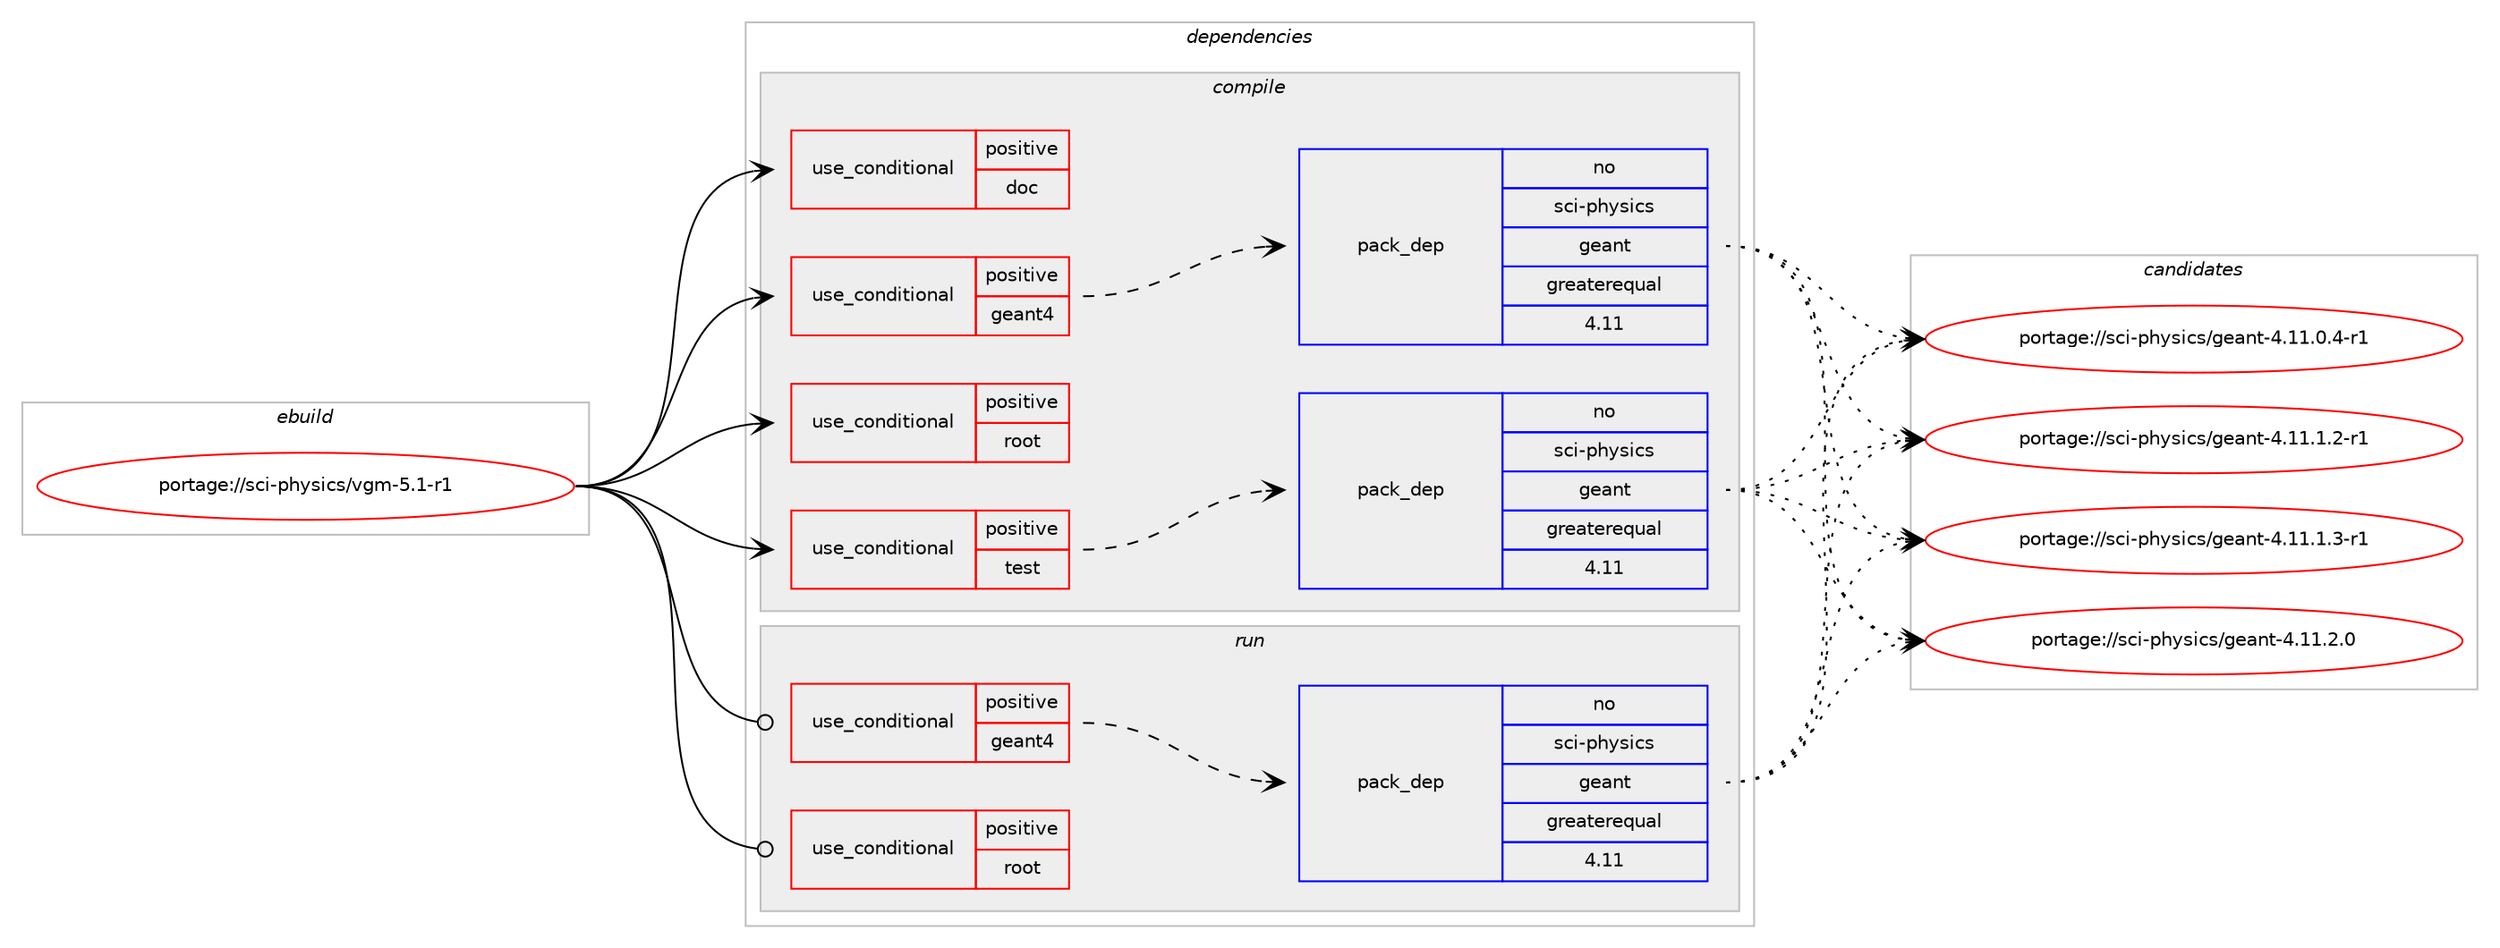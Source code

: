 digraph prolog {

# *************
# Graph options
# *************

newrank=true;
concentrate=true;
compound=true;
graph [rankdir=LR,fontname=Helvetica,fontsize=10,ranksep=1.5];#, ranksep=2.5, nodesep=0.2];
edge  [arrowhead=vee];
node  [fontname=Helvetica,fontsize=10];

# **********
# The ebuild
# **********

subgraph cluster_leftcol {
color=gray;
rank=same;
label=<<i>ebuild</i>>;
id [label="portage://sci-physics/vgm-5.1-r1", color=red, width=4, href="../sci-physics/vgm-5.1-r1.svg"];
}

# ****************
# The dependencies
# ****************

subgraph cluster_midcol {
color=gray;
label=<<i>dependencies</i>>;
subgraph cluster_compile {
fillcolor="#eeeeee";
style=filled;
label=<<i>compile</i>>;
subgraph cond10474 {
dependency14681 [label=<<TABLE BORDER="0" CELLBORDER="1" CELLSPACING="0" CELLPADDING="4"><TR><TD ROWSPAN="3" CELLPADDING="10">use_conditional</TD></TR><TR><TD>positive</TD></TR><TR><TD>doc</TD></TR></TABLE>>, shape=none, color=red];
# *** BEGIN UNKNOWN DEPENDENCY TYPE (TODO) ***
# dependency14681 -> package_dependency(portage://sci-physics/vgm-5.1-r1,install,no,app-text,doxygen,none,[,,],[],[use(enable(dot),none)])
# *** END UNKNOWN DEPENDENCY TYPE (TODO) ***

}
id:e -> dependency14681:w [weight=20,style="solid",arrowhead="vee"];
subgraph cond10475 {
dependency14682 [label=<<TABLE BORDER="0" CELLBORDER="1" CELLSPACING="0" CELLPADDING="4"><TR><TD ROWSPAN="3" CELLPADDING="10">use_conditional</TD></TR><TR><TD>positive</TD></TR><TR><TD>geant4</TD></TR></TABLE>>, shape=none, color=red];
subgraph pack4058 {
dependency14683 [label=<<TABLE BORDER="0" CELLBORDER="1" CELLSPACING="0" CELLPADDING="4" WIDTH="220"><TR><TD ROWSPAN="6" CELLPADDING="30">pack_dep</TD></TR><TR><TD WIDTH="110">no</TD></TR><TR><TD>sci-physics</TD></TR><TR><TD>geant</TD></TR><TR><TD>greaterequal</TD></TR><TR><TD>4.11</TD></TR></TABLE>>, shape=none, color=blue];
}
dependency14682:e -> dependency14683:w [weight=20,style="dashed",arrowhead="vee"];
}
id:e -> dependency14682:w [weight=20,style="solid",arrowhead="vee"];
subgraph cond10476 {
dependency14684 [label=<<TABLE BORDER="0" CELLBORDER="1" CELLSPACING="0" CELLPADDING="4"><TR><TD ROWSPAN="3" CELLPADDING="10">use_conditional</TD></TR><TR><TD>positive</TD></TR><TR><TD>root</TD></TR></TABLE>>, shape=none, color=red];
# *** BEGIN UNKNOWN DEPENDENCY TYPE (TODO) ***
# dependency14684 -> package_dependency(portage://sci-physics/vgm-5.1-r1,install,no,sci-physics,root,none,[,,],any_same_slot,[])
# *** END UNKNOWN DEPENDENCY TYPE (TODO) ***

}
id:e -> dependency14684:w [weight=20,style="solid",arrowhead="vee"];
subgraph cond10477 {
dependency14685 [label=<<TABLE BORDER="0" CELLBORDER="1" CELLSPACING="0" CELLPADDING="4"><TR><TD ROWSPAN="3" CELLPADDING="10">use_conditional</TD></TR><TR><TD>positive</TD></TR><TR><TD>test</TD></TR></TABLE>>, shape=none, color=red];
subgraph pack4059 {
dependency14686 [label=<<TABLE BORDER="0" CELLBORDER="1" CELLSPACING="0" CELLPADDING="4" WIDTH="220"><TR><TD ROWSPAN="6" CELLPADDING="30">pack_dep</TD></TR><TR><TD WIDTH="110">no</TD></TR><TR><TD>sci-physics</TD></TR><TR><TD>geant</TD></TR><TR><TD>greaterequal</TD></TR><TR><TD>4.11</TD></TR></TABLE>>, shape=none, color=blue];
}
dependency14685:e -> dependency14686:w [weight=20,style="dashed",arrowhead="vee"];
# *** BEGIN UNKNOWN DEPENDENCY TYPE (TODO) ***
# dependency14685 -> package_dependency(portage://sci-physics/vgm-5.1-r1,install,no,sci-physics,geant4_vmc,none,[,,],[],[use(enable(g4root),none)])
# *** END UNKNOWN DEPENDENCY TYPE (TODO) ***

}
id:e -> dependency14685:w [weight=20,style="solid",arrowhead="vee"];
# *** BEGIN UNKNOWN DEPENDENCY TYPE (TODO) ***
# id -> package_dependency(portage://sci-physics/vgm-5.1-r1,install,no,sci-physics,clhep,none,[,,],any_same_slot,[])
# *** END UNKNOWN DEPENDENCY TYPE (TODO) ***

}
subgraph cluster_compileandrun {
fillcolor="#eeeeee";
style=filled;
label=<<i>compile and run</i>>;
}
subgraph cluster_run {
fillcolor="#eeeeee";
style=filled;
label=<<i>run</i>>;
subgraph cond10478 {
dependency14687 [label=<<TABLE BORDER="0" CELLBORDER="1" CELLSPACING="0" CELLPADDING="4"><TR><TD ROWSPAN="3" CELLPADDING="10">use_conditional</TD></TR><TR><TD>positive</TD></TR><TR><TD>geant4</TD></TR></TABLE>>, shape=none, color=red];
subgraph pack4060 {
dependency14688 [label=<<TABLE BORDER="0" CELLBORDER="1" CELLSPACING="0" CELLPADDING="4" WIDTH="220"><TR><TD ROWSPAN="6" CELLPADDING="30">pack_dep</TD></TR><TR><TD WIDTH="110">no</TD></TR><TR><TD>sci-physics</TD></TR><TR><TD>geant</TD></TR><TR><TD>greaterequal</TD></TR><TR><TD>4.11</TD></TR></TABLE>>, shape=none, color=blue];
}
dependency14687:e -> dependency14688:w [weight=20,style="dashed",arrowhead="vee"];
}
id:e -> dependency14687:w [weight=20,style="solid",arrowhead="odot"];
subgraph cond10479 {
dependency14689 [label=<<TABLE BORDER="0" CELLBORDER="1" CELLSPACING="0" CELLPADDING="4"><TR><TD ROWSPAN="3" CELLPADDING="10">use_conditional</TD></TR><TR><TD>positive</TD></TR><TR><TD>root</TD></TR></TABLE>>, shape=none, color=red];
# *** BEGIN UNKNOWN DEPENDENCY TYPE (TODO) ***
# dependency14689 -> package_dependency(portage://sci-physics/vgm-5.1-r1,run,no,sci-physics,root,none,[,,],any_same_slot,[])
# *** END UNKNOWN DEPENDENCY TYPE (TODO) ***

}
id:e -> dependency14689:w [weight=20,style="solid",arrowhead="odot"];
# *** BEGIN UNKNOWN DEPENDENCY TYPE (TODO) ***
# id -> package_dependency(portage://sci-physics/vgm-5.1-r1,run,no,sci-physics,clhep,none,[,,],any_same_slot,[])
# *** END UNKNOWN DEPENDENCY TYPE (TODO) ***

}
}

# **************
# The candidates
# **************

subgraph cluster_choices {
rank=same;
color=gray;
label=<<i>candidates</i>>;

subgraph choice4058 {
color=black;
nodesep=1;
choice11599105451121041211151059911547103101971101164552464949464846524511449 [label="portage://sci-physics/geant-4.11.0.4-r1", color=red, width=4,href="../sci-physics/geant-4.11.0.4-r1.svg"];
choice11599105451121041211151059911547103101971101164552464949464946504511449 [label="portage://sci-physics/geant-4.11.1.2-r1", color=red, width=4,href="../sci-physics/geant-4.11.1.2-r1.svg"];
choice11599105451121041211151059911547103101971101164552464949464946514511449 [label="portage://sci-physics/geant-4.11.1.3-r1", color=red, width=4,href="../sci-physics/geant-4.11.1.3-r1.svg"];
choice1159910545112104121115105991154710310197110116455246494946504648 [label="portage://sci-physics/geant-4.11.2.0", color=red, width=4,href="../sci-physics/geant-4.11.2.0.svg"];
dependency14683:e -> choice11599105451121041211151059911547103101971101164552464949464846524511449:w [style=dotted,weight="100"];
dependency14683:e -> choice11599105451121041211151059911547103101971101164552464949464946504511449:w [style=dotted,weight="100"];
dependency14683:e -> choice11599105451121041211151059911547103101971101164552464949464946514511449:w [style=dotted,weight="100"];
dependency14683:e -> choice1159910545112104121115105991154710310197110116455246494946504648:w [style=dotted,weight="100"];
}
subgraph choice4059 {
color=black;
nodesep=1;
choice11599105451121041211151059911547103101971101164552464949464846524511449 [label="portage://sci-physics/geant-4.11.0.4-r1", color=red, width=4,href="../sci-physics/geant-4.11.0.4-r1.svg"];
choice11599105451121041211151059911547103101971101164552464949464946504511449 [label="portage://sci-physics/geant-4.11.1.2-r1", color=red, width=4,href="../sci-physics/geant-4.11.1.2-r1.svg"];
choice11599105451121041211151059911547103101971101164552464949464946514511449 [label="portage://sci-physics/geant-4.11.1.3-r1", color=red, width=4,href="../sci-physics/geant-4.11.1.3-r1.svg"];
choice1159910545112104121115105991154710310197110116455246494946504648 [label="portage://sci-physics/geant-4.11.2.0", color=red, width=4,href="../sci-physics/geant-4.11.2.0.svg"];
dependency14686:e -> choice11599105451121041211151059911547103101971101164552464949464846524511449:w [style=dotted,weight="100"];
dependency14686:e -> choice11599105451121041211151059911547103101971101164552464949464946504511449:w [style=dotted,weight="100"];
dependency14686:e -> choice11599105451121041211151059911547103101971101164552464949464946514511449:w [style=dotted,weight="100"];
dependency14686:e -> choice1159910545112104121115105991154710310197110116455246494946504648:w [style=dotted,weight="100"];
}
subgraph choice4060 {
color=black;
nodesep=1;
choice11599105451121041211151059911547103101971101164552464949464846524511449 [label="portage://sci-physics/geant-4.11.0.4-r1", color=red, width=4,href="../sci-physics/geant-4.11.0.4-r1.svg"];
choice11599105451121041211151059911547103101971101164552464949464946504511449 [label="portage://sci-physics/geant-4.11.1.2-r1", color=red, width=4,href="../sci-physics/geant-4.11.1.2-r1.svg"];
choice11599105451121041211151059911547103101971101164552464949464946514511449 [label="portage://sci-physics/geant-4.11.1.3-r1", color=red, width=4,href="../sci-physics/geant-4.11.1.3-r1.svg"];
choice1159910545112104121115105991154710310197110116455246494946504648 [label="portage://sci-physics/geant-4.11.2.0", color=red, width=4,href="../sci-physics/geant-4.11.2.0.svg"];
dependency14688:e -> choice11599105451121041211151059911547103101971101164552464949464846524511449:w [style=dotted,weight="100"];
dependency14688:e -> choice11599105451121041211151059911547103101971101164552464949464946504511449:w [style=dotted,weight="100"];
dependency14688:e -> choice11599105451121041211151059911547103101971101164552464949464946514511449:w [style=dotted,weight="100"];
dependency14688:e -> choice1159910545112104121115105991154710310197110116455246494946504648:w [style=dotted,weight="100"];
}
}

}
